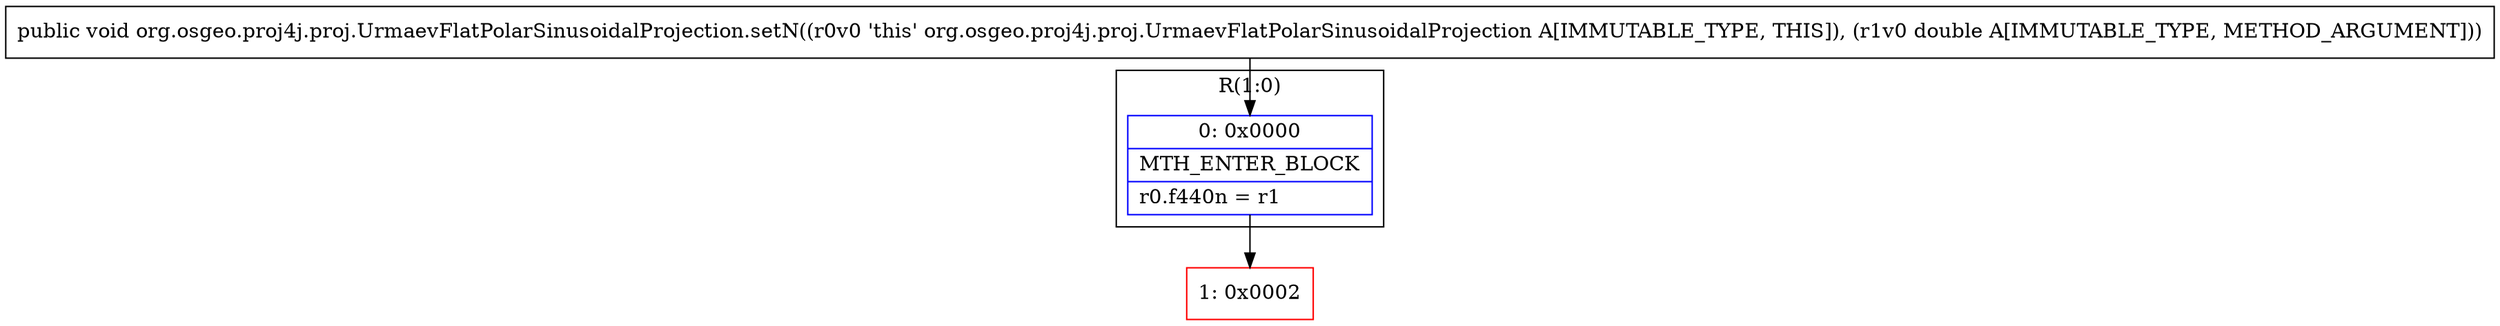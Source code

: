digraph "CFG fororg.osgeo.proj4j.proj.UrmaevFlatPolarSinusoidalProjection.setN(D)V" {
subgraph cluster_Region_1202524182 {
label = "R(1:0)";
node [shape=record,color=blue];
Node_0 [shape=record,label="{0\:\ 0x0000|MTH_ENTER_BLOCK\l|r0.f440n = r1\l}"];
}
Node_1 [shape=record,color=red,label="{1\:\ 0x0002}"];
MethodNode[shape=record,label="{public void org.osgeo.proj4j.proj.UrmaevFlatPolarSinusoidalProjection.setN((r0v0 'this' org.osgeo.proj4j.proj.UrmaevFlatPolarSinusoidalProjection A[IMMUTABLE_TYPE, THIS]), (r1v0 double A[IMMUTABLE_TYPE, METHOD_ARGUMENT])) }"];
MethodNode -> Node_0;
Node_0 -> Node_1;
}

